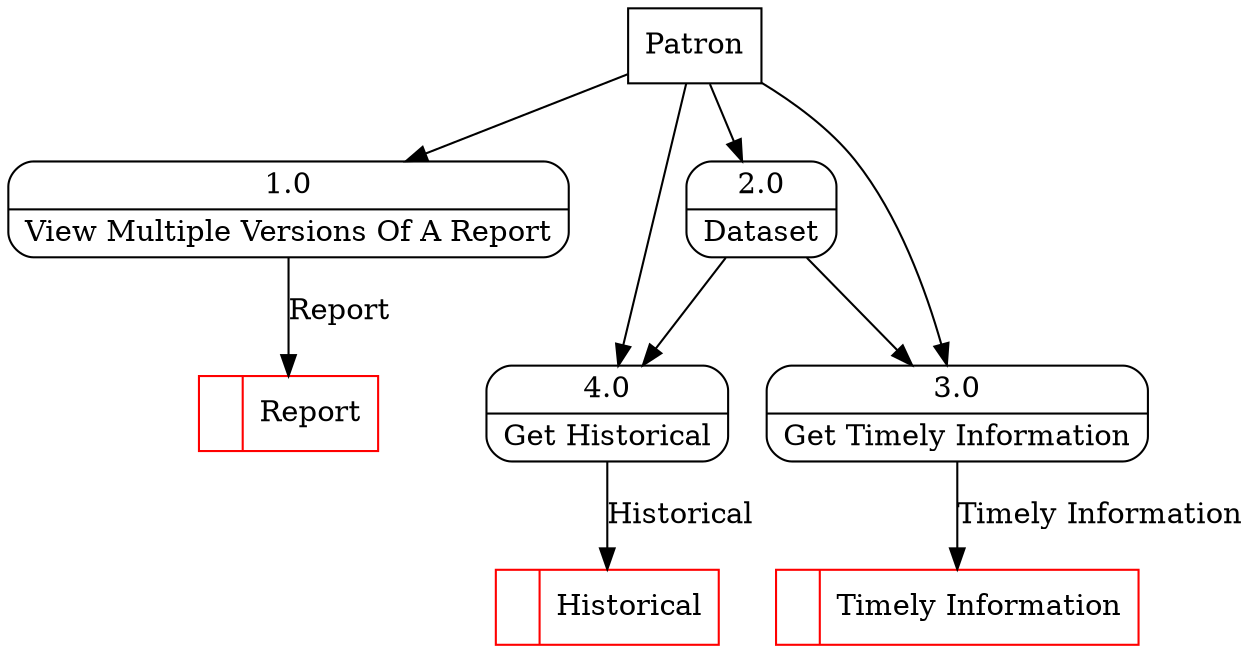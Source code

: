digraph dfd2{ 
node[shape=record]
200 [label="<f0>  |<f1> Report " color=red];
201 [label="<f0>  |<f1> Historical " color=red];
202 [label="<f0>  |<f1> Timely Information " color=red];
203 [label="Patron" shape=box];
204 [label="{<f0> 1.0|<f1> View Multiple Versions Of A Report }" shape=Mrecord];
205 [label="{<f0> 2.0|<f1> Dataset }" shape=Mrecord];
206 [label="{<f0> 3.0|<f1> Get Timely Information }" shape=Mrecord];
207 [label="{<f0> 4.0|<f1> Get Historical }" shape=Mrecord];
203 -> 204
203 -> 205
203 -> 206
203 -> 207
204 -> 200 [label="Report"]
205 -> 206
205 -> 207
206 -> 202 [label="Timely Information"]
207 -> 201 [label="Historical"]
}
